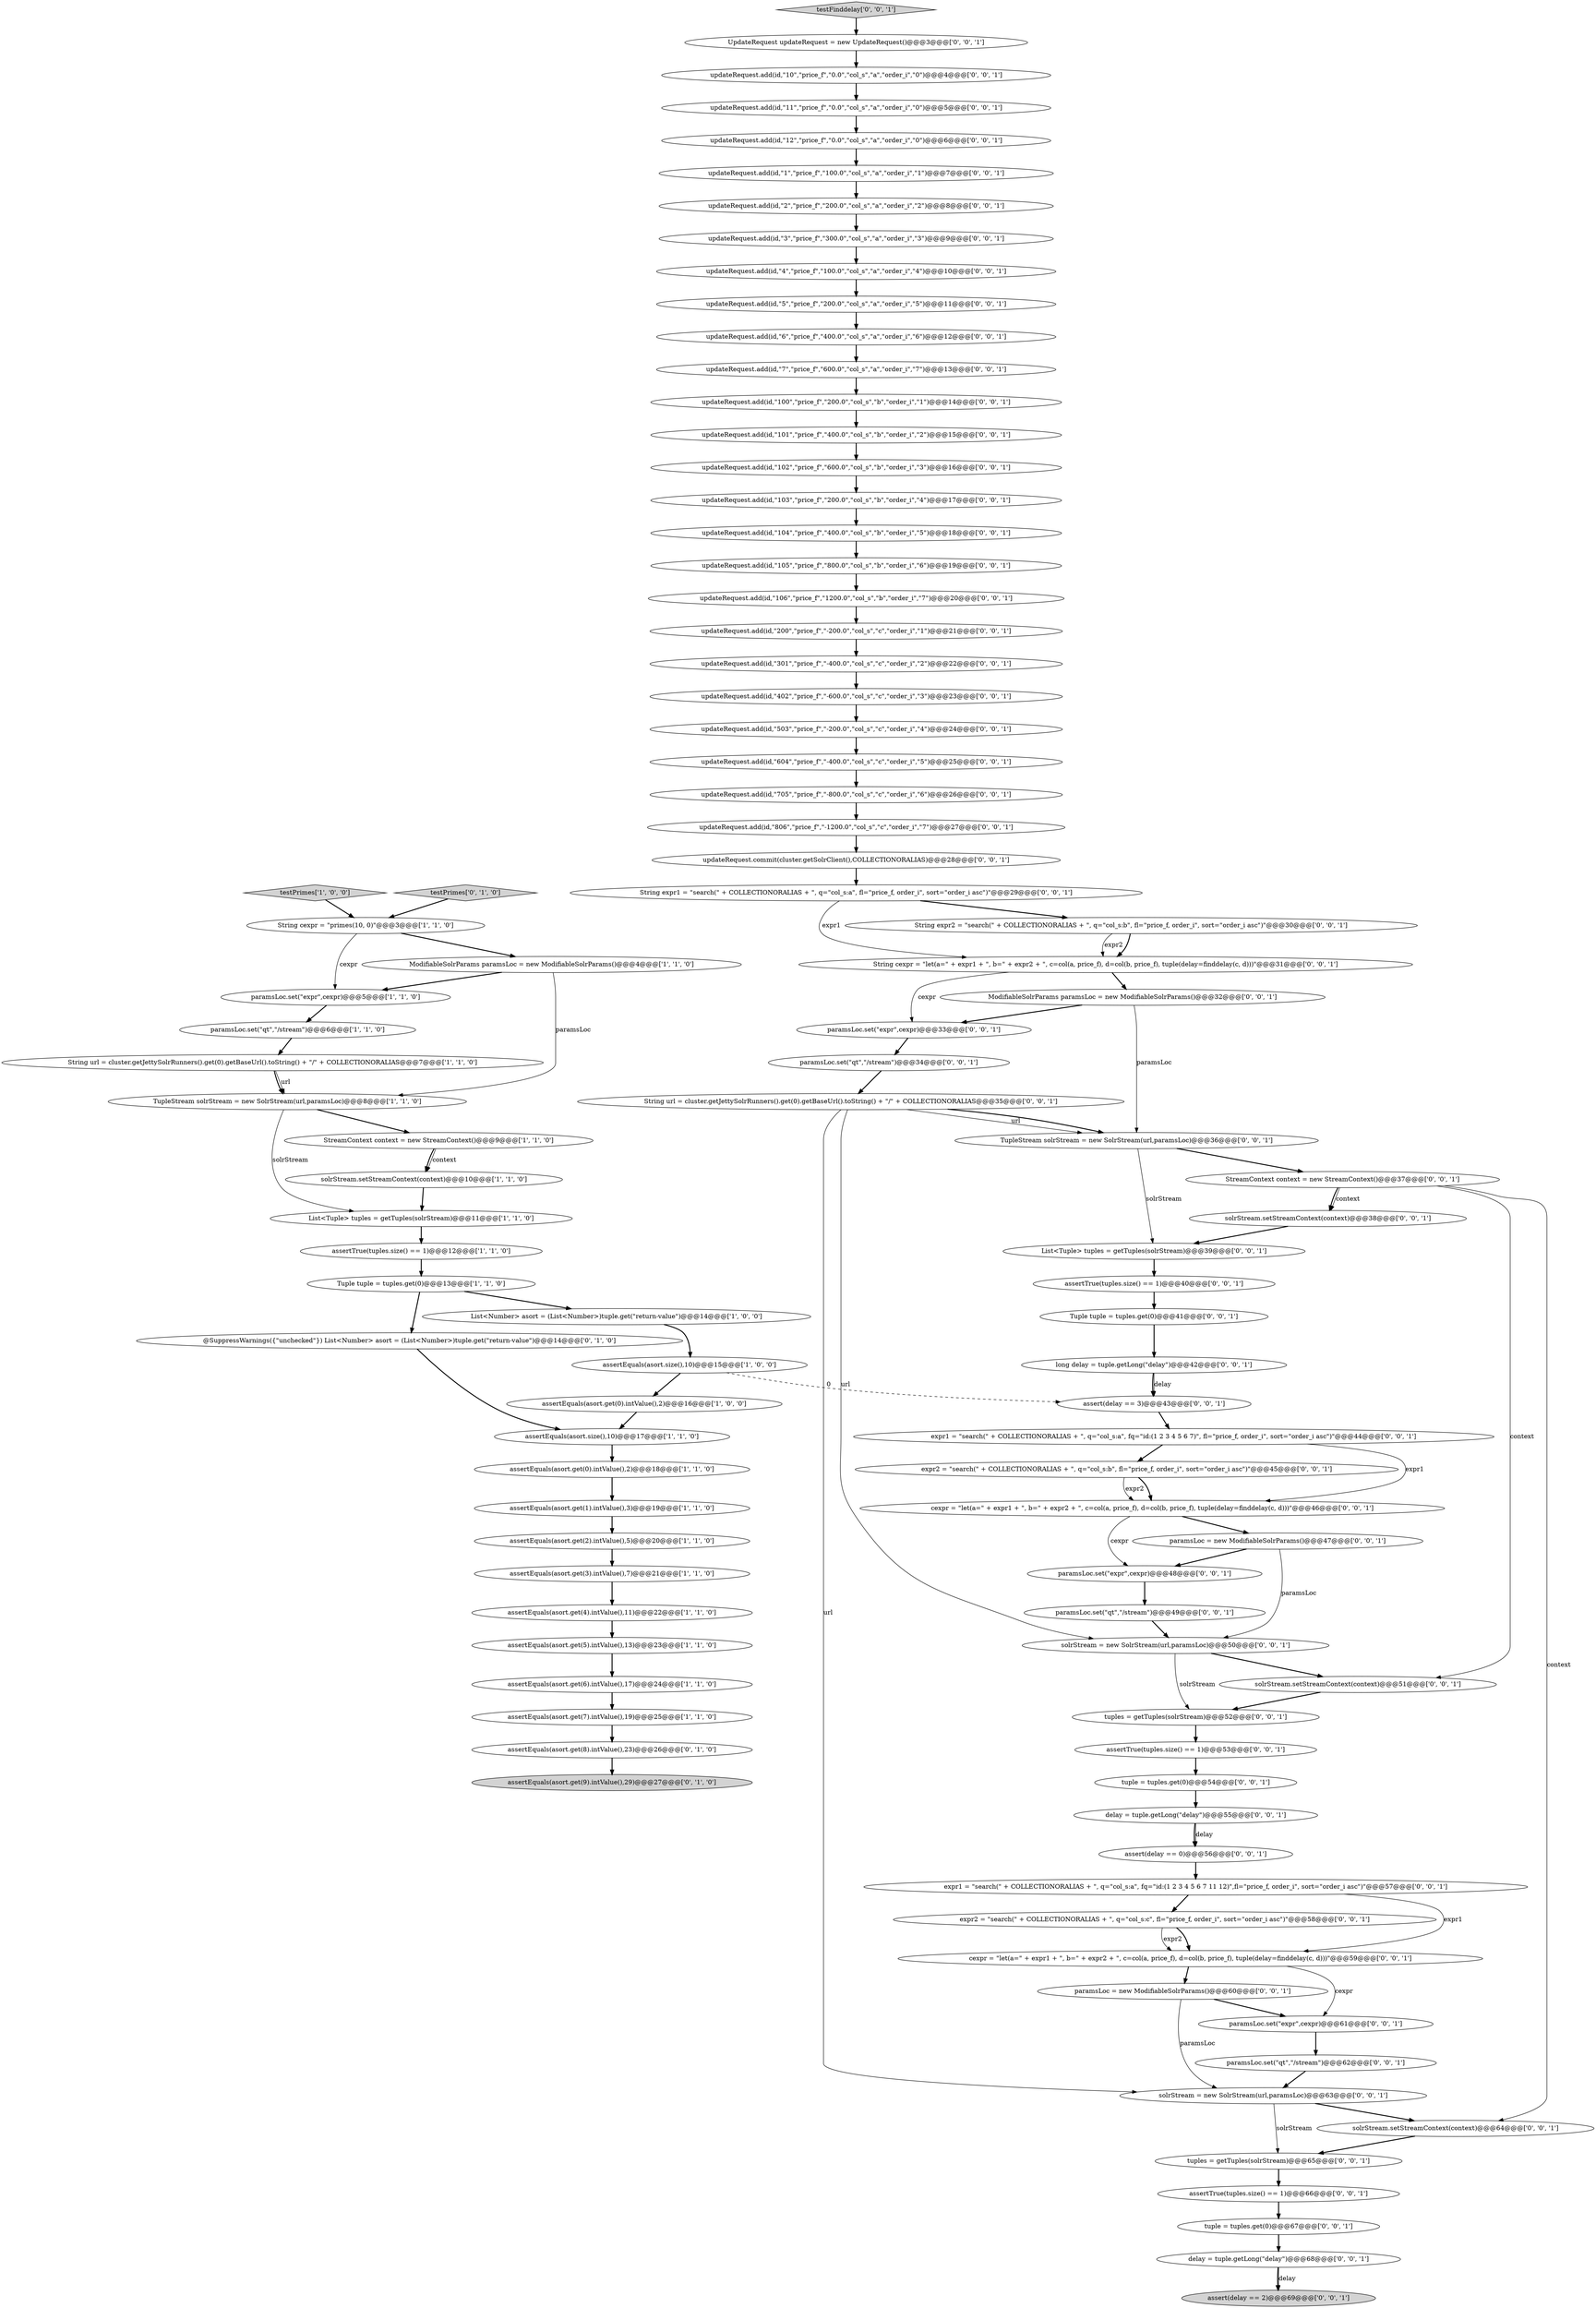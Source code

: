 digraph {
14 [style = filled, label = "List<Number> asort = (List<Number>)tuple.get(\"return-value\")@@@14@@@['1', '0', '0']", fillcolor = white, shape = ellipse image = "AAA0AAABBB1BBB"];
38 [style = filled, label = "expr1 = \"search(\" + COLLECTIONORALIAS + \", q=\"col_s:a\", fq=\"id:(1 2 3 4 5 6 7)\", fl=\"price_f, order_i\", sort=\"order_i asc\")\"@@@44@@@['0', '0', '1']", fillcolor = white, shape = ellipse image = "AAA0AAABBB3BBB"];
78 [style = filled, label = "updateRequest.add(id,\"301\",\"price_f\",\"-400.0\",\"col_s\",\"c\",\"order_i\",\"2\")@@@22@@@['0', '0', '1']", fillcolor = white, shape = ellipse image = "AAA0AAABBB3BBB"];
60 [style = filled, label = "updateRequest.add(id,\"102\",\"price_f\",\"600.0\",\"col_s\",\"b\",\"order_i\",\"3\")@@@16@@@['0', '0', '1']", fillcolor = white, shape = ellipse image = "AAA0AAABBB3BBB"];
68 [style = filled, label = "tuple = tuples.get(0)@@@54@@@['0', '0', '1']", fillcolor = white, shape = ellipse image = "AAA0AAABBB3BBB"];
29 [style = filled, label = "updateRequest.add(id,\"11\",\"price_f\",\"0.0\",\"col_s\",\"a\",\"order_i\",\"0\")@@@5@@@['0', '0', '1']", fillcolor = white, shape = ellipse image = "AAA0AAABBB3BBB"];
32 [style = filled, label = "updateRequest.add(id,\"705\",\"price_f\",\"-800.0\",\"col_s\",\"c\",\"order_i\",\"6\")@@@26@@@['0', '0', '1']", fillcolor = white, shape = ellipse image = "AAA0AAABBB3BBB"];
18 [style = filled, label = "assertEquals(asort.get(0).intValue(),2)@@@16@@@['1', '0', '0']", fillcolor = white, shape = ellipse image = "AAA0AAABBB1BBB"];
27 [style = filled, label = "assertEquals(asort.get(9).intValue(),29)@@@27@@@['0', '1', '0']", fillcolor = lightgray, shape = ellipse image = "AAA0AAABBB2BBB"];
36 [style = filled, label = "UpdateRequest updateRequest = new UpdateRequest()@@@3@@@['0', '0', '1']", fillcolor = white, shape = ellipse image = "AAA0AAABBB3BBB"];
40 [style = filled, label = "assertTrue(tuples.size() == 1)@@@40@@@['0', '0', '1']", fillcolor = white, shape = ellipse image = "AAA0AAABBB3BBB"];
77 [style = filled, label = "paramsLoc = new ModifiableSolrParams()@@@60@@@['0', '0', '1']", fillcolor = white, shape = ellipse image = "AAA0AAABBB3BBB"];
8 [style = filled, label = "TupleStream solrStream = new SolrStream(url,paramsLoc)@@@8@@@['1', '1', '0']", fillcolor = white, shape = ellipse image = "AAA0AAABBB1BBB"];
91 [style = filled, label = "updateRequest.commit(cluster.getSolrClient(),COLLECTIONORALIAS)@@@28@@@['0', '0', '1']", fillcolor = white, shape = ellipse image = "AAA0AAABBB3BBB"];
16 [style = filled, label = "paramsLoc.set(\"qt\",\"/stream\")@@@6@@@['1', '1', '0']", fillcolor = white, shape = ellipse image = "AAA0AAABBB1BBB"];
69 [style = filled, label = "updateRequest.add(id,\"402\",\"price_f\",\"-600.0\",\"col_s\",\"c\",\"order_i\",\"3\")@@@23@@@['0', '0', '1']", fillcolor = white, shape = ellipse image = "AAA0AAABBB3BBB"];
49 [style = filled, label = "delay = tuple.getLong(\"delay\")@@@55@@@['0', '0', '1']", fillcolor = white, shape = ellipse image = "AAA0AAABBB3BBB"];
76 [style = filled, label = "paramsLoc.set(\"expr\",cexpr)@@@61@@@['0', '0', '1']", fillcolor = white, shape = ellipse image = "AAA0AAABBB3BBB"];
87 [style = filled, label = "solrStream.setStreamContext(context)@@@64@@@['0', '0', '1']", fillcolor = white, shape = ellipse image = "AAA0AAABBB3BBB"];
35 [style = filled, label = "solrStream.setStreamContext(context)@@@38@@@['0', '0', '1']", fillcolor = white, shape = ellipse image = "AAA0AAABBB3BBB"];
52 [style = filled, label = "cexpr = \"let(a=\" + expr1 + \", b=\" + expr2 + \", c=col(a, price_f), d=col(b, price_f), tuple(delay=finddelay(c, d)))\"@@@46@@@['0', '0', '1']", fillcolor = white, shape = ellipse image = "AAA0AAABBB3BBB"];
34 [style = filled, label = "updateRequest.add(id,\"105\",\"price_f\",\"800.0\",\"col_s\",\"b\",\"order_i\",\"6\")@@@19@@@['0', '0', '1']", fillcolor = white, shape = ellipse image = "AAA0AAABBB3BBB"];
21 [style = filled, label = "assertEquals(asort.get(2).intValue(),5)@@@20@@@['1', '1', '0']", fillcolor = white, shape = ellipse image = "AAA0AAABBB1BBB"];
7 [style = filled, label = "testPrimes['1', '0', '0']", fillcolor = lightgray, shape = diamond image = "AAA0AAABBB1BBB"];
79 [style = filled, label = "updateRequest.add(id,\"806\",\"price_f\",\"-1200.0\",\"col_s\",\"c\",\"order_i\",\"7\")@@@27@@@['0', '0', '1']", fillcolor = white, shape = ellipse image = "AAA0AAABBB3BBB"];
75 [style = filled, label = "paramsLoc.set(\"qt\",\"/stream\")@@@49@@@['0', '0', '1']", fillcolor = white, shape = ellipse image = "AAA0AAABBB3BBB"];
47 [style = filled, label = "TupleStream solrStream = new SolrStream(url,paramsLoc)@@@36@@@['0', '0', '1']", fillcolor = white, shape = ellipse image = "AAA0AAABBB3BBB"];
58 [style = filled, label = "Tuple tuple = tuples.get(0)@@@41@@@['0', '0', '1']", fillcolor = white, shape = ellipse image = "AAA0AAABBB3BBB"];
65 [style = filled, label = "paramsLoc.set(\"qt\",\"/stream\")@@@34@@@['0', '0', '1']", fillcolor = white, shape = ellipse image = "AAA0AAABBB3BBB"];
0 [style = filled, label = "assertEquals(asort.get(4).intValue(),11)@@@22@@@['1', '1', '0']", fillcolor = white, shape = ellipse image = "AAA0AAABBB1BBB"];
13 [style = filled, label = "Tuple tuple = tuples.get(0)@@@13@@@['1', '1', '0']", fillcolor = white, shape = ellipse image = "AAA0AAABBB1BBB"];
25 [style = filled, label = "@SuppressWarnings({\"unchecked\"}) List<Number> asort = (List<Number>)tuple.get(\"return-value\")@@@14@@@['0', '1', '0']", fillcolor = white, shape = ellipse image = "AAA0AAABBB2BBB"];
42 [style = filled, label = "delay = tuple.getLong(\"delay\")@@@68@@@['0', '0', '1']", fillcolor = white, shape = ellipse image = "AAA0AAABBB3BBB"];
37 [style = filled, label = "updateRequest.add(id,\"6\",\"price_f\",\"400.0\",\"col_s\",\"a\",\"order_i\",\"6\")@@@12@@@['0', '0', '1']", fillcolor = white, shape = ellipse image = "AAA0AAABBB3BBB"];
83 [style = filled, label = "tuples = getTuples(solrStream)@@@52@@@['0', '0', '1']", fillcolor = white, shape = ellipse image = "AAA0AAABBB3BBB"];
24 [style = filled, label = "testPrimes['0', '1', '0']", fillcolor = lightgray, shape = diamond image = "AAA0AAABBB2BBB"];
44 [style = filled, label = "expr1 = \"search(\" + COLLECTIONORALIAS + \", q=\"col_s:a\", fq=\"id:(1 2 3 4 5 6 7 11 12)\",fl=\"price_f, order_i\", sort=\"order_i asc\")\"@@@57@@@['0', '0', '1']", fillcolor = white, shape = ellipse image = "AAA0AAABBB3BBB"];
28 [style = filled, label = "assertTrue(tuples.size() == 1)@@@53@@@['0', '0', '1']", fillcolor = white, shape = ellipse image = "AAA0AAABBB3BBB"];
39 [style = filled, label = "tuple = tuples.get(0)@@@67@@@['0', '0', '1']", fillcolor = white, shape = ellipse image = "AAA0AAABBB3BBB"];
1 [style = filled, label = "assertTrue(tuples.size() == 1)@@@12@@@['1', '1', '0']", fillcolor = white, shape = ellipse image = "AAA0AAABBB1BBB"];
50 [style = filled, label = "StreamContext context = new StreamContext()@@@37@@@['0', '0', '1']", fillcolor = white, shape = ellipse image = "AAA0AAABBB3BBB"];
26 [style = filled, label = "assertEquals(asort.get(8).intValue(),23)@@@26@@@['0', '1', '0']", fillcolor = white, shape = ellipse image = "AAA0AAABBB2BBB"];
41 [style = filled, label = "updateRequest.add(id,\"101\",\"price_f\",\"400.0\",\"col_s\",\"b\",\"order_i\",\"2\")@@@15@@@['0', '0', '1']", fillcolor = white, shape = ellipse image = "AAA0AAABBB3BBB"];
56 [style = filled, label = "updateRequest.add(id,\"103\",\"price_f\",\"200.0\",\"col_s\",\"b\",\"order_i\",\"4\")@@@17@@@['0', '0', '1']", fillcolor = white, shape = ellipse image = "AAA0AAABBB3BBB"];
17 [style = filled, label = "String cexpr = \"primes(10, 0)\"@@@3@@@['1', '1', '0']", fillcolor = white, shape = ellipse image = "AAA0AAABBB1BBB"];
3 [style = filled, label = "assertEquals(asort.get(5).intValue(),13)@@@23@@@['1', '1', '0']", fillcolor = white, shape = ellipse image = "AAA0AAABBB1BBB"];
81 [style = filled, label = "String cexpr = \"let(a=\" + expr1 + \", b=\" + expr2 + \", c=col(a, price_f), d=col(b, price_f), tuple(delay=finddelay(c, d)))\"@@@31@@@['0', '0', '1']", fillcolor = white, shape = ellipse image = "AAA0AAABBB3BBB"];
20 [style = filled, label = "assertEquals(asort.size(),10)@@@15@@@['1', '0', '0']", fillcolor = white, shape = ellipse image = "AAA0AAABBB1BBB"];
66 [style = filled, label = "String url = cluster.getJettySolrRunners().get(0).getBaseUrl().toString() + \"/\" + COLLECTIONORALIAS@@@35@@@['0', '0', '1']", fillcolor = white, shape = ellipse image = "AAA0AAABBB3BBB"];
31 [style = filled, label = "solrStream.setStreamContext(context)@@@51@@@['0', '0', '1']", fillcolor = white, shape = ellipse image = "AAA0AAABBB3BBB"];
22 [style = filled, label = "assertEquals(asort.size(),10)@@@17@@@['1', '1', '0']", fillcolor = white, shape = ellipse image = "AAA0AAABBB1BBB"];
4 [style = filled, label = "ModifiableSolrParams paramsLoc = new ModifiableSolrParams()@@@4@@@['1', '1', '0']", fillcolor = white, shape = ellipse image = "AAA0AAABBB1BBB"];
59 [style = filled, label = "testFinddelay['0', '0', '1']", fillcolor = lightgray, shape = diamond image = "AAA0AAABBB3BBB"];
70 [style = filled, label = "updateRequest.add(id,\"12\",\"price_f\",\"0.0\",\"col_s\",\"a\",\"order_i\",\"0\")@@@6@@@['0', '0', '1']", fillcolor = white, shape = ellipse image = "AAA0AAABBB3BBB"];
53 [style = filled, label = "assert(delay == 2)@@@69@@@['0', '0', '1']", fillcolor = lightgray, shape = ellipse image = "AAA0AAABBB3BBB"];
94 [style = filled, label = "updateRequest.add(id,\"200\",\"price_f\",\"-200.0\",\"col_s\",\"c\",\"order_i\",\"1\")@@@21@@@['0', '0', '1']", fillcolor = white, shape = ellipse image = "AAA0AAABBB3BBB"];
9 [style = filled, label = "solrStream.setStreamContext(context)@@@10@@@['1', '1', '0']", fillcolor = white, shape = ellipse image = "AAA0AAABBB1BBB"];
30 [style = filled, label = "updateRequest.add(id,\"10\",\"price_f\",\"0.0\",\"col_s\",\"a\",\"order_i\",\"0\")@@@4@@@['0', '0', '1']", fillcolor = white, shape = ellipse image = "AAA0AAABBB3BBB"];
19 [style = filled, label = "String url = cluster.getJettySolrRunners().get(0).getBaseUrl().toString() + \"/\" + COLLECTIONORALIAS@@@7@@@['1', '1', '0']", fillcolor = white, shape = ellipse image = "AAA0AAABBB1BBB"];
64 [style = filled, label = "updateRequest.add(id,\"104\",\"price_f\",\"400.0\",\"col_s\",\"b\",\"order_i\",\"5\")@@@18@@@['0', '0', '1']", fillcolor = white, shape = ellipse image = "AAA0AAABBB3BBB"];
12 [style = filled, label = "assertEquals(asort.get(1).intValue(),3)@@@19@@@['1', '1', '0']", fillcolor = white, shape = ellipse image = "AAA0AAABBB1BBB"];
93 [style = filled, label = "paramsLoc = new ModifiableSolrParams()@@@47@@@['0', '0', '1']", fillcolor = white, shape = ellipse image = "AAA0AAABBB3BBB"];
72 [style = filled, label = "updateRequest.add(id,\"100\",\"price_f\",\"200.0\",\"col_s\",\"b\",\"order_i\",\"1\")@@@14@@@['0', '0', '1']", fillcolor = white, shape = ellipse image = "AAA0AAABBB3BBB"];
11 [style = filled, label = "StreamContext context = new StreamContext()@@@9@@@['1', '1', '0']", fillcolor = white, shape = ellipse image = "AAA0AAABBB1BBB"];
67 [style = filled, label = "assert(delay == 3)@@@43@@@['0', '0', '1']", fillcolor = white, shape = ellipse image = "AAA0AAABBB3BBB"];
10 [style = filled, label = "List<Tuple> tuples = getTuples(solrStream)@@@11@@@['1', '1', '0']", fillcolor = white, shape = ellipse image = "AAA0AAABBB1BBB"];
51 [style = filled, label = "updateRequest.add(id,\"7\",\"price_f\",\"600.0\",\"col_s\",\"a\",\"order_i\",\"7\")@@@13@@@['0', '0', '1']", fillcolor = white, shape = ellipse image = "AAA0AAABBB3BBB"];
71 [style = filled, label = "updateRequest.add(id,\"4\",\"price_f\",\"100.0\",\"col_s\",\"a\",\"order_i\",\"4\")@@@10@@@['0', '0', '1']", fillcolor = white, shape = ellipse image = "AAA0AAABBB3BBB"];
55 [style = filled, label = "paramsLoc.set(\"qt\",\"/stream\")@@@62@@@['0', '0', '1']", fillcolor = white, shape = ellipse image = "AAA0AAABBB3BBB"];
80 [style = filled, label = "ModifiableSolrParams paramsLoc = new ModifiableSolrParams()@@@32@@@['0', '0', '1']", fillcolor = white, shape = ellipse image = "AAA0AAABBB3BBB"];
45 [style = filled, label = "updateRequest.add(id,\"1\",\"price_f\",\"100.0\",\"col_s\",\"a\",\"order_i\",\"1\")@@@7@@@['0', '0', '1']", fillcolor = white, shape = ellipse image = "AAA0AAABBB3BBB"];
84 [style = filled, label = "assert(delay == 0)@@@56@@@['0', '0', '1']", fillcolor = white, shape = ellipse image = "AAA0AAABBB3BBB"];
82 [style = filled, label = "updateRequest.add(id,\"503\",\"price_f\",\"-200.0\",\"col_s\",\"c\",\"order_i\",\"4\")@@@24@@@['0', '0', '1']", fillcolor = white, shape = ellipse image = "AAA0AAABBB3BBB"];
85 [style = filled, label = "expr2 = \"search(\" + COLLECTIONORALIAS + \", q=\"col_s:b\", fl=\"price_f, order_i\", sort=\"order_i asc\")\"@@@45@@@['0', '0', '1']", fillcolor = white, shape = ellipse image = "AAA0AAABBB3BBB"];
2 [style = filled, label = "assertEquals(asort.get(6).intValue(),17)@@@24@@@['1', '1', '0']", fillcolor = white, shape = ellipse image = "AAA0AAABBB1BBB"];
43 [style = filled, label = "updateRequest.add(id,\"3\",\"price_f\",\"300.0\",\"col_s\",\"a\",\"order_i\",\"3\")@@@9@@@['0', '0', '1']", fillcolor = white, shape = ellipse image = "AAA0AAABBB3BBB"];
73 [style = filled, label = "expr2 = \"search(\" + COLLECTIONORALIAS + \", q=\"col_s:c\", fl=\"price_f, order_i\", sort=\"order_i asc\")\"@@@58@@@['0', '0', '1']", fillcolor = white, shape = ellipse image = "AAA0AAABBB3BBB"];
89 [style = filled, label = "paramsLoc.set(\"expr\",cexpr)@@@33@@@['0', '0', '1']", fillcolor = white, shape = ellipse image = "AAA0AAABBB3BBB"];
95 [style = filled, label = "tuples = getTuples(solrStream)@@@65@@@['0', '0', '1']", fillcolor = white, shape = ellipse image = "AAA0AAABBB3BBB"];
90 [style = filled, label = "updateRequest.add(id,\"106\",\"price_f\",\"1200.0\",\"col_s\",\"b\",\"order_i\",\"7\")@@@20@@@['0', '0', '1']", fillcolor = white, shape = ellipse image = "AAA0AAABBB3BBB"];
33 [style = filled, label = "String expr2 = \"search(\" + COLLECTIONORALIAS + \", q=\"col_s:b\", fl=\"price_f, order_i\", sort=\"order_i asc\")\"@@@30@@@['0', '0', '1']", fillcolor = white, shape = ellipse image = "AAA0AAABBB3BBB"];
48 [style = filled, label = "paramsLoc.set(\"expr\",cexpr)@@@48@@@['0', '0', '1']", fillcolor = white, shape = ellipse image = "AAA0AAABBB3BBB"];
63 [style = filled, label = "long delay = tuple.getLong(\"delay\")@@@42@@@['0', '0', '1']", fillcolor = white, shape = ellipse image = "AAA0AAABBB3BBB"];
62 [style = filled, label = "updateRequest.add(id,\"604\",\"price_f\",\"-400.0\",\"col_s\",\"c\",\"order_i\",\"5\")@@@25@@@['0', '0', '1']", fillcolor = white, shape = ellipse image = "AAA0AAABBB3BBB"];
54 [style = filled, label = "cexpr = \"let(a=\" + expr1 + \", b=\" + expr2 + \", c=col(a, price_f), d=col(b, price_f), tuple(delay=finddelay(c, d)))\"@@@59@@@['0', '0', '1']", fillcolor = white, shape = ellipse image = "AAA0AAABBB3BBB"];
46 [style = filled, label = "updateRequest.add(id,\"2\",\"price_f\",\"200.0\",\"col_s\",\"a\",\"order_i\",\"2\")@@@8@@@['0', '0', '1']", fillcolor = white, shape = ellipse image = "AAA0AAABBB3BBB"];
92 [style = filled, label = "updateRequest.add(id,\"5\",\"price_f\",\"200.0\",\"col_s\",\"a\",\"order_i\",\"5\")@@@11@@@['0', '0', '1']", fillcolor = white, shape = ellipse image = "AAA0AAABBB3BBB"];
6 [style = filled, label = "paramsLoc.set(\"expr\",cexpr)@@@5@@@['1', '1', '0']", fillcolor = white, shape = ellipse image = "AAA0AAABBB1BBB"];
88 [style = filled, label = "solrStream = new SolrStream(url,paramsLoc)@@@63@@@['0', '0', '1']", fillcolor = white, shape = ellipse image = "AAA0AAABBB3BBB"];
74 [style = filled, label = "List<Tuple> tuples = getTuples(solrStream)@@@39@@@['0', '0', '1']", fillcolor = white, shape = ellipse image = "AAA0AAABBB3BBB"];
57 [style = filled, label = "solrStream = new SolrStream(url,paramsLoc)@@@50@@@['0', '0', '1']", fillcolor = white, shape = ellipse image = "AAA0AAABBB3BBB"];
15 [style = filled, label = "assertEquals(asort.get(7).intValue(),19)@@@25@@@['1', '1', '0']", fillcolor = white, shape = ellipse image = "AAA0AAABBB1BBB"];
5 [style = filled, label = "assertEquals(asort.get(3).intValue(),7)@@@21@@@['1', '1', '0']", fillcolor = white, shape = ellipse image = "AAA0AAABBB1BBB"];
61 [style = filled, label = "String expr1 = \"search(\" + COLLECTIONORALIAS + \", q=\"col_s:a\", fl=\"price_f, order_i\", sort=\"order_i asc\")\"@@@29@@@['0', '0', '1']", fillcolor = white, shape = ellipse image = "AAA0AAABBB3BBB"];
23 [style = filled, label = "assertEquals(asort.get(0).intValue(),2)@@@18@@@['1', '1', '0']", fillcolor = white, shape = ellipse image = "AAA0AAABBB1BBB"];
86 [style = filled, label = "assertTrue(tuples.size() == 1)@@@66@@@['0', '0', '1']", fillcolor = white, shape = ellipse image = "AAA0AAABBB3BBB"];
66->88 [style = solid, label="url"];
57->83 [style = solid, label="solrStream"];
4->6 [style = bold, label=""];
35->74 [style = bold, label=""];
37->51 [style = bold, label=""];
79->91 [style = bold, label=""];
52->48 [style = solid, label="cexpr"];
36->30 [style = bold, label=""];
54->77 [style = bold, label=""];
13->25 [style = bold, label=""];
19->8 [style = bold, label=""];
65->66 [style = bold, label=""];
39->42 [style = bold, label=""];
30->29 [style = bold, label=""];
61->33 [style = bold, label=""];
88->95 [style = solid, label="solrStream"];
17->4 [style = bold, label=""];
50->31 [style = solid, label="context"];
45->46 [style = bold, label=""];
71->92 [style = bold, label=""];
15->26 [style = bold, label=""];
90->94 [style = bold, label=""];
94->78 [style = bold, label=""];
43->71 [style = bold, label=""];
19->8 [style = solid, label="url"];
64->34 [style = bold, label=""];
68->49 [style = bold, label=""];
86->39 [style = bold, label=""];
82->62 [style = bold, label=""];
61->81 [style = solid, label="expr1"];
29->70 [style = bold, label=""];
52->93 [style = bold, label=""];
73->54 [style = bold, label=""];
20->18 [style = bold, label=""];
66->57 [style = solid, label="url"];
72->41 [style = bold, label=""];
75->57 [style = bold, label=""];
83->28 [style = bold, label=""];
76->55 [style = bold, label=""];
56->64 [style = bold, label=""];
87->95 [style = bold, label=""];
81->80 [style = bold, label=""];
41->60 [style = bold, label=""];
70->45 [style = bold, label=""];
59->36 [style = bold, label=""];
17->6 [style = solid, label="cexpr"];
47->74 [style = solid, label="solrStream"];
50->35 [style = bold, label=""];
66->47 [style = solid, label="url"];
40->58 [style = bold, label=""];
11->9 [style = solid, label="context"];
91->61 [style = bold, label=""];
74->40 [style = bold, label=""];
77->76 [style = bold, label=""];
48->75 [style = bold, label=""];
46->43 [style = bold, label=""];
85->52 [style = bold, label=""];
9->10 [style = bold, label=""];
1->13 [style = bold, label=""];
78->69 [style = bold, label=""];
80->89 [style = bold, label=""];
3->2 [style = bold, label=""];
18->22 [style = bold, label=""];
84->44 [style = bold, label=""];
63->67 [style = bold, label=""];
16->19 [style = bold, label=""];
38->85 [style = bold, label=""];
24->17 [style = bold, label=""];
58->63 [style = bold, label=""];
66->47 [style = bold, label=""];
42->53 [style = bold, label=""];
38->52 [style = solid, label="expr1"];
77->88 [style = solid, label="paramsLoc"];
0->3 [style = bold, label=""];
49->84 [style = bold, label=""];
60->56 [style = bold, label=""];
50->87 [style = solid, label="context"];
93->48 [style = bold, label=""];
62->32 [style = bold, label=""];
93->57 [style = solid, label="paramsLoc"];
31->83 [style = bold, label=""];
32->79 [style = bold, label=""];
6->16 [style = bold, label=""];
10->1 [style = bold, label=""];
23->12 [style = bold, label=""];
44->54 [style = solid, label="expr1"];
92->37 [style = bold, label=""];
89->65 [style = bold, label=""];
7->17 [style = bold, label=""];
81->89 [style = solid, label="cexpr"];
33->81 [style = bold, label=""];
42->53 [style = solid, label="delay"];
44->73 [style = bold, label=""];
67->38 [style = bold, label=""];
4->8 [style = solid, label="paramsLoc"];
28->68 [style = bold, label=""];
33->81 [style = solid, label="expr2"];
80->47 [style = solid, label="paramsLoc"];
50->35 [style = solid, label="context"];
49->84 [style = solid, label="delay"];
95->86 [style = bold, label=""];
12->21 [style = bold, label=""];
11->9 [style = bold, label=""];
57->31 [style = bold, label=""];
34->90 [style = bold, label=""];
26->27 [style = bold, label=""];
20->67 [style = dashed, label="0"];
73->54 [style = solid, label="expr2"];
8->11 [style = bold, label=""];
5->0 [style = bold, label=""];
47->50 [style = bold, label=""];
88->87 [style = bold, label=""];
21->5 [style = bold, label=""];
8->10 [style = solid, label="solrStream"];
85->52 [style = solid, label="expr2"];
22->23 [style = bold, label=""];
63->67 [style = solid, label="delay"];
13->14 [style = bold, label=""];
25->22 [style = bold, label=""];
54->76 [style = solid, label="cexpr"];
2->15 [style = bold, label=""];
69->82 [style = bold, label=""];
55->88 [style = bold, label=""];
14->20 [style = bold, label=""];
51->72 [style = bold, label=""];
}
